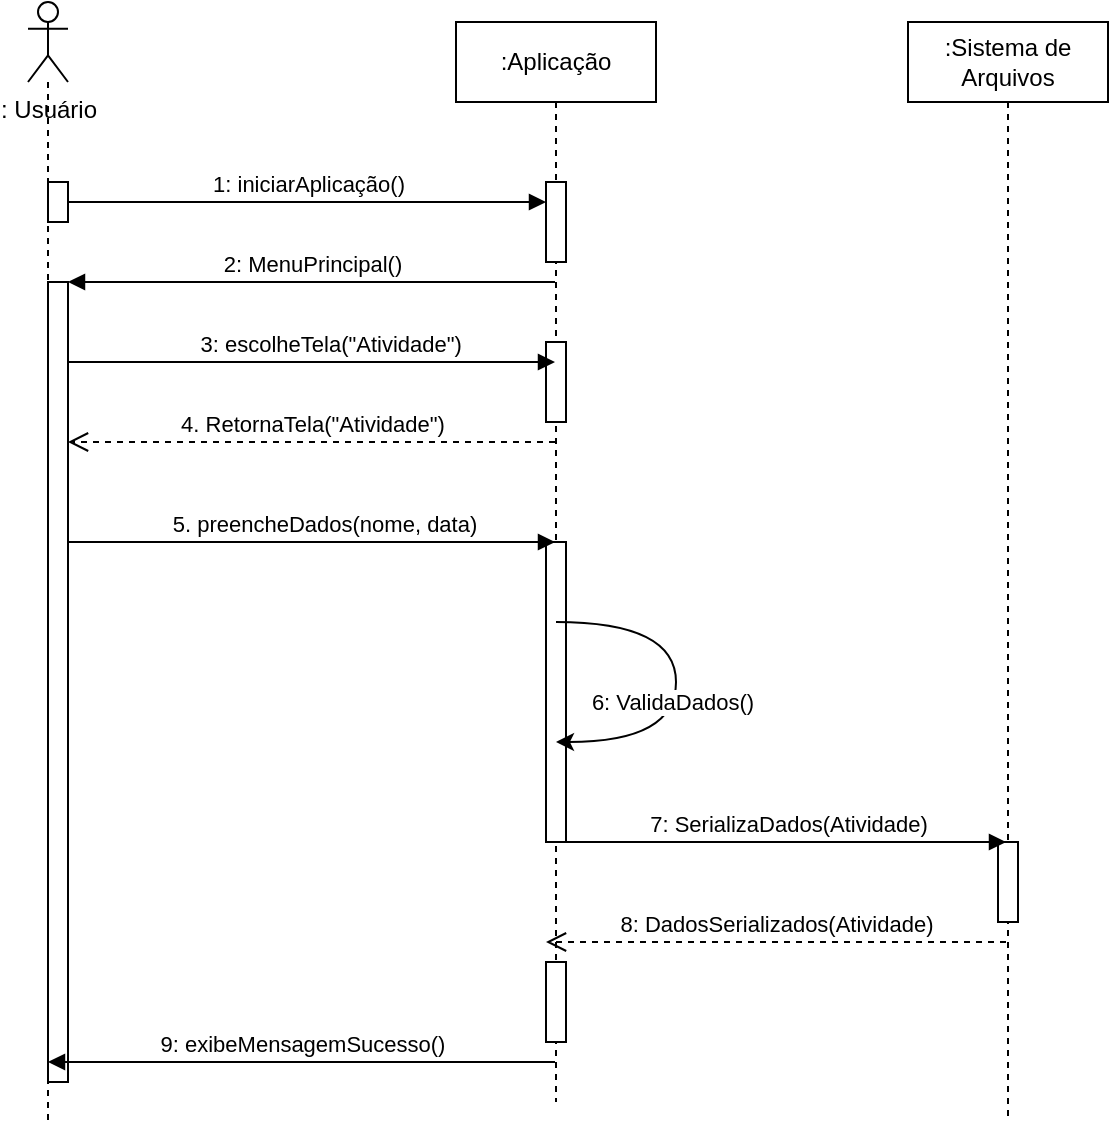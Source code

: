 <mxfile version="27.1.6">
  <diagram name="Página-1" id="f25dB5xbs4Hd0l6jesqe">
    <mxGraphModel dx="1124" dy="658" grid="1" gridSize="10" guides="1" tooltips="1" connect="1" arrows="1" fold="1" page="1" pageScale="1" pageWidth="827" pageHeight="1169" math="0" shadow="0">
      <root>
        <mxCell id="0" />
        <mxCell id="1" parent="0" />
        <mxCell id="LXY_jBjhOBpjwI4rJEQe-1" value=":Aplicação" style="shape=umlLifeline;perimeter=lifelinePerimeter;whiteSpace=wrap;html=1;container=0;dropTarget=0;collapsible=0;recursiveResize=0;outlineConnect=0;portConstraint=eastwest;newEdgeStyle={&quot;edgeStyle&quot;:&quot;elbowEdgeStyle&quot;,&quot;elbow&quot;:&quot;vertical&quot;,&quot;curved&quot;:0,&quot;rounded&quot;:0};" vertex="1" parent="1">
          <mxGeometry x="304" y="50" width="100" height="540" as="geometry" />
        </mxCell>
        <mxCell id="LXY_jBjhOBpjwI4rJEQe-2" value="" style="html=1;points=[];perimeter=orthogonalPerimeter;outlineConnect=0;targetShapes=umlLifeline;portConstraint=eastwest;newEdgeStyle={&quot;edgeStyle&quot;:&quot;elbowEdgeStyle&quot;,&quot;elbow&quot;:&quot;vertical&quot;,&quot;curved&quot;:0,&quot;rounded&quot;:0};" vertex="1" parent="LXY_jBjhOBpjwI4rJEQe-1">
          <mxGeometry x="45" y="160" width="10" height="40" as="geometry" />
        </mxCell>
        <mxCell id="LXY_jBjhOBpjwI4rJEQe-21" value="" style="html=1;points=[];perimeter=orthogonalPerimeter;outlineConnect=0;targetShapes=umlLifeline;portConstraint=eastwest;newEdgeStyle={&quot;edgeStyle&quot;:&quot;elbowEdgeStyle&quot;,&quot;elbow&quot;:&quot;vertical&quot;,&quot;curved&quot;:0,&quot;rounded&quot;:0};" vertex="1" parent="LXY_jBjhOBpjwI4rJEQe-1">
          <mxGeometry x="45" y="260" width="10" height="150" as="geometry" />
        </mxCell>
        <mxCell id="LXY_jBjhOBpjwI4rJEQe-13" value="" style="html=1;points=[];perimeter=orthogonalPerimeter;outlineConnect=0;targetShapes=umlLifeline;portConstraint=eastwest;newEdgeStyle={&quot;edgeStyle&quot;:&quot;elbowEdgeStyle&quot;,&quot;elbow&quot;:&quot;vertical&quot;,&quot;curved&quot;:0,&quot;rounded&quot;:0};" vertex="1" parent="LXY_jBjhOBpjwI4rJEQe-1">
          <mxGeometry x="45" y="470" width="10" height="40" as="geometry" />
        </mxCell>
        <mxCell id="LXY_jBjhOBpjwI4rJEQe-3" value="1: iniciarAplicação()" style="html=1;verticalAlign=bottom;endArrow=block;edgeStyle=elbowEdgeStyle;elbow=vertical;curved=0;rounded=0;" edge="1" parent="1" target="LXY_jBjhOBpjwI4rJEQe-9">
          <mxGeometry x="0.006" relative="1" as="geometry">
            <mxPoint x="110" y="140" as="sourcePoint" />
            <Array as="points">
              <mxPoint x="190" y="140" />
            </Array>
            <mxPoint as="offset" />
          </mxGeometry>
        </mxCell>
        <mxCell id="LXY_jBjhOBpjwI4rJEQe-4" value="4. RetornaTela(&quot;Atividade&quot;)" style="html=1;verticalAlign=bottom;endArrow=open;dashed=1;endSize=8;edgeStyle=elbowEdgeStyle;elbow=horizontal;curved=0;rounded=0;" edge="1" parent="1" target="LXY_jBjhOBpjwI4rJEQe-10" source="LXY_jBjhOBpjwI4rJEQe-1">
          <mxGeometry relative="1" as="geometry">
            <mxPoint x="105" y="260" as="targetPoint" />
            <Array as="points">
              <mxPoint x="200" y="260" />
            </Array>
            <mxPoint x="275" y="260" as="sourcePoint" />
          </mxGeometry>
        </mxCell>
        <mxCell id="LXY_jBjhOBpjwI4rJEQe-5" value="2: MenuPrincipal()" style="html=1;verticalAlign=bottom;endArrow=block;edgeStyle=elbowEdgeStyle;elbow=vertical;curved=0;rounded=0;" edge="1" parent="1" target="LXY_jBjhOBpjwI4rJEQe-10" source="LXY_jBjhOBpjwI4rJEQe-1">
          <mxGeometry x="0.002" relative="1" as="geometry">
            <mxPoint x="275" y="180" as="sourcePoint" />
            <Array as="points">
              <mxPoint x="200" y="180" />
            </Array>
            <mxPoint x="120" y="180" as="targetPoint" />
            <mxPoint as="offset" />
          </mxGeometry>
        </mxCell>
        <mxCell id="LXY_jBjhOBpjwI4rJEQe-6" style="edgeStyle=orthogonalEdgeStyle;rounded=0;orthogonalLoop=1;jettySize=auto;html=1;endArrow=none;startFill=0;dashed=1;" edge="1" parent="1" source="LXY_jBjhOBpjwI4rJEQe-7">
          <mxGeometry relative="1" as="geometry">
            <mxPoint x="100" y="600" as="targetPoint" />
          </mxGeometry>
        </mxCell>
        <mxCell id="LXY_jBjhOBpjwI4rJEQe-7" value="&lt;div&gt;: Usuário&lt;/div&gt;" style="shape=umlActor;verticalLabelPosition=bottom;verticalAlign=top;html=1;outlineConnect=0;" vertex="1" parent="1">
          <mxGeometry x="90" y="40" width="20" height="40" as="geometry" />
        </mxCell>
        <mxCell id="LXY_jBjhOBpjwI4rJEQe-8" value="&amp;nbsp; &amp;nbsp; &amp;nbsp; &amp;nbsp; &amp;nbsp; &amp;nbsp; &amp;nbsp; &amp;nbsp; &amp;nbsp; &amp;nbsp; &amp;nbsp;3: escolheTela(&quot;Atividade&quot;)" style="html=1;verticalAlign=bottom;endArrow=block;edgeStyle=elbowEdgeStyle;elbow=vertical;curved=0;rounded=0;exitX=1;exitY=0.4;exitDx=0;exitDy=0;exitPerimeter=0;" edge="1" parent="1" source="LXY_jBjhOBpjwI4rJEQe-10" target="LXY_jBjhOBpjwI4rJEQe-1">
          <mxGeometry x="0.202" relative="1" as="geometry">
            <mxPoint x="120" y="220" as="sourcePoint" />
            <Array as="points">
              <mxPoint x="140" y="220" />
            </Array>
            <mxPoint x="275" y="220" as="targetPoint" />
            <mxPoint as="offset" />
          </mxGeometry>
        </mxCell>
        <mxCell id="LXY_jBjhOBpjwI4rJEQe-9" value="" style="html=1;points=[];perimeter=orthogonalPerimeter;outlineConnect=0;targetShapes=umlLifeline;portConstraint=eastwest;newEdgeStyle={&quot;edgeStyle&quot;:&quot;elbowEdgeStyle&quot;,&quot;elbow&quot;:&quot;vertical&quot;,&quot;curved&quot;:0,&quot;rounded&quot;:0};" vertex="1" parent="1">
          <mxGeometry x="349" y="130" width="10" height="40" as="geometry" />
        </mxCell>
        <mxCell id="LXY_jBjhOBpjwI4rJEQe-10" value="" style="html=1;points=[];perimeter=orthogonalPerimeter;outlineConnect=0;targetShapes=umlLifeline;portConstraint=eastwest;newEdgeStyle={&quot;edgeStyle&quot;:&quot;elbowEdgeStyle&quot;,&quot;elbow&quot;:&quot;vertical&quot;,&quot;curved&quot;:0,&quot;rounded&quot;:0};" vertex="1" parent="1">
          <mxGeometry x="100" y="180" width="10" height="400" as="geometry" />
        </mxCell>
        <mxCell id="LXY_jBjhOBpjwI4rJEQe-11" value="" style="html=1;points=[];perimeter=orthogonalPerimeter;outlineConnect=0;targetShapes=umlLifeline;portConstraint=eastwest;newEdgeStyle={&quot;edgeStyle&quot;:&quot;elbowEdgeStyle&quot;,&quot;elbow&quot;:&quot;vertical&quot;,&quot;curved&quot;:0,&quot;rounded&quot;:0};" vertex="1" parent="1">
          <mxGeometry x="100" y="130" width="10" height="20" as="geometry" />
        </mxCell>
        <mxCell id="LXY_jBjhOBpjwI4rJEQe-12" value=":Sistema de Arquivos" style="shape=umlLifeline;perimeter=lifelinePerimeter;whiteSpace=wrap;html=1;container=0;dropTarget=0;collapsible=0;recursiveResize=0;outlineConnect=0;portConstraint=eastwest;newEdgeStyle={&quot;edgeStyle&quot;:&quot;elbowEdgeStyle&quot;,&quot;elbow&quot;:&quot;vertical&quot;,&quot;curved&quot;:0,&quot;rounded&quot;:0};" vertex="1" parent="1">
          <mxGeometry x="530" y="50" width="100" height="550" as="geometry" />
        </mxCell>
        <mxCell id="LXY_jBjhOBpjwI4rJEQe-14" value="" style="html=1;points=[];perimeter=orthogonalPerimeter;outlineConnect=0;targetShapes=umlLifeline;portConstraint=eastwest;newEdgeStyle={&quot;edgeStyle&quot;:&quot;elbowEdgeStyle&quot;,&quot;elbow&quot;:&quot;vertical&quot;,&quot;curved&quot;:0,&quot;rounded&quot;:0};" vertex="1" parent="LXY_jBjhOBpjwI4rJEQe-12">
          <mxGeometry x="45" y="410" width="10" height="40" as="geometry" />
        </mxCell>
        <mxCell id="LXY_jBjhOBpjwI4rJEQe-15" value="5. preencheDados(nome, data)" style="html=1;verticalAlign=bottom;endArrow=block;edgeStyle=elbowEdgeStyle;elbow=vertical;curved=0;rounded=0;" edge="1" parent="1" target="LXY_jBjhOBpjwI4rJEQe-1">
          <mxGeometry x="0.046" relative="1" as="geometry">
            <mxPoint x="110" y="310" as="sourcePoint" />
            <Array as="points">
              <mxPoint x="140" y="310" />
            </Array>
            <mxPoint x="275" y="310" as="targetPoint" />
            <mxPoint as="offset" />
          </mxGeometry>
        </mxCell>
        <mxCell id="LXY_jBjhOBpjwI4rJEQe-28" value="7: SerializaDados(Atividade)" style="html=1;verticalAlign=bottom;endArrow=block;edgeStyle=elbowEdgeStyle;elbow=vertical;curved=0;rounded=0;" edge="1" parent="1">
          <mxGeometry x="0.046" relative="1" as="geometry">
            <mxPoint x="349" y="460" as="sourcePoint" />
            <Array as="points">
              <mxPoint x="379" y="460" />
            </Array>
            <mxPoint x="579" y="460" as="targetPoint" />
            <mxPoint as="offset" />
          </mxGeometry>
        </mxCell>
        <mxCell id="LXY_jBjhOBpjwI4rJEQe-29" value="8: DadosSerializados(Atividade)" style="html=1;verticalAlign=bottom;endArrow=open;dashed=1;endSize=8;edgeStyle=elbowEdgeStyle;elbow=horizontal;curved=0;rounded=0;" edge="1" parent="1">
          <mxGeometry relative="1" as="geometry">
            <mxPoint x="349" y="510" as="targetPoint" />
            <Array as="points">
              <mxPoint x="439" y="510" />
            </Array>
            <mxPoint x="579" y="510" as="sourcePoint" />
          </mxGeometry>
        </mxCell>
        <mxCell id="LXY_jBjhOBpjwI4rJEQe-30" value="9: exibeMensagemSucesso()" style="html=1;verticalAlign=bottom;endArrow=block;edgeStyle=elbowEdgeStyle;elbow=vertical;curved=0;rounded=0;" edge="1" parent="1" source="LXY_jBjhOBpjwI4rJEQe-1">
          <mxGeometry x="0.002" relative="1" as="geometry">
            <mxPoint x="340" y="570" as="sourcePoint" />
            <Array as="points">
              <mxPoint x="200" y="570" />
            </Array>
            <mxPoint x="100" y="570" as="targetPoint" />
            <mxPoint as="offset" />
          </mxGeometry>
        </mxCell>
        <mxCell id="LXY_jBjhOBpjwI4rJEQe-23" value="" style="endArrow=classic;html=1;rounded=0;edgeStyle=orthogonalEdgeStyle;curved=1;strokeColor=default;" edge="1" parent="1" source="LXY_jBjhOBpjwI4rJEQe-1" target="LXY_jBjhOBpjwI4rJEQe-1">
          <mxGeometry width="50" height="50" relative="1" as="geometry">
            <mxPoint x="434" y="340" as="sourcePoint" />
            <mxPoint x="414" y="420" as="targetPoint" />
            <Array as="points">
              <mxPoint x="414" y="350" />
              <mxPoint x="414" y="410" />
            </Array>
          </mxGeometry>
        </mxCell>
        <mxCell id="LXY_jBjhOBpjwI4rJEQe-26" value="6: ValidaDados()" style="edgeLabel;html=1;align=center;verticalAlign=middle;resizable=0;points=[];" vertex="1" connectable="0" parent="LXY_jBjhOBpjwI4rJEQe-23">
          <mxGeometry x="0.111" y="-2" relative="1" as="geometry">
            <mxPoint as="offset" />
          </mxGeometry>
        </mxCell>
      </root>
    </mxGraphModel>
  </diagram>
</mxfile>
